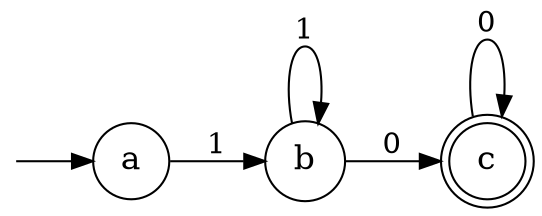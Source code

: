 digraph G {
    ranksep=0.5;
    nodesep=0.5;
    rankdir=LR;
    node [shape="circle", fontsize="16"];
    fontsize="10";
    compound=true;

    ia [shape=point, style=invis];
    c [shape=doublecircle];

    ia -> a;
    a -> b [label="1"];
    b -> c [label="0"];
    b -> b [label="1"];
    c -> c [label="0"];
}
